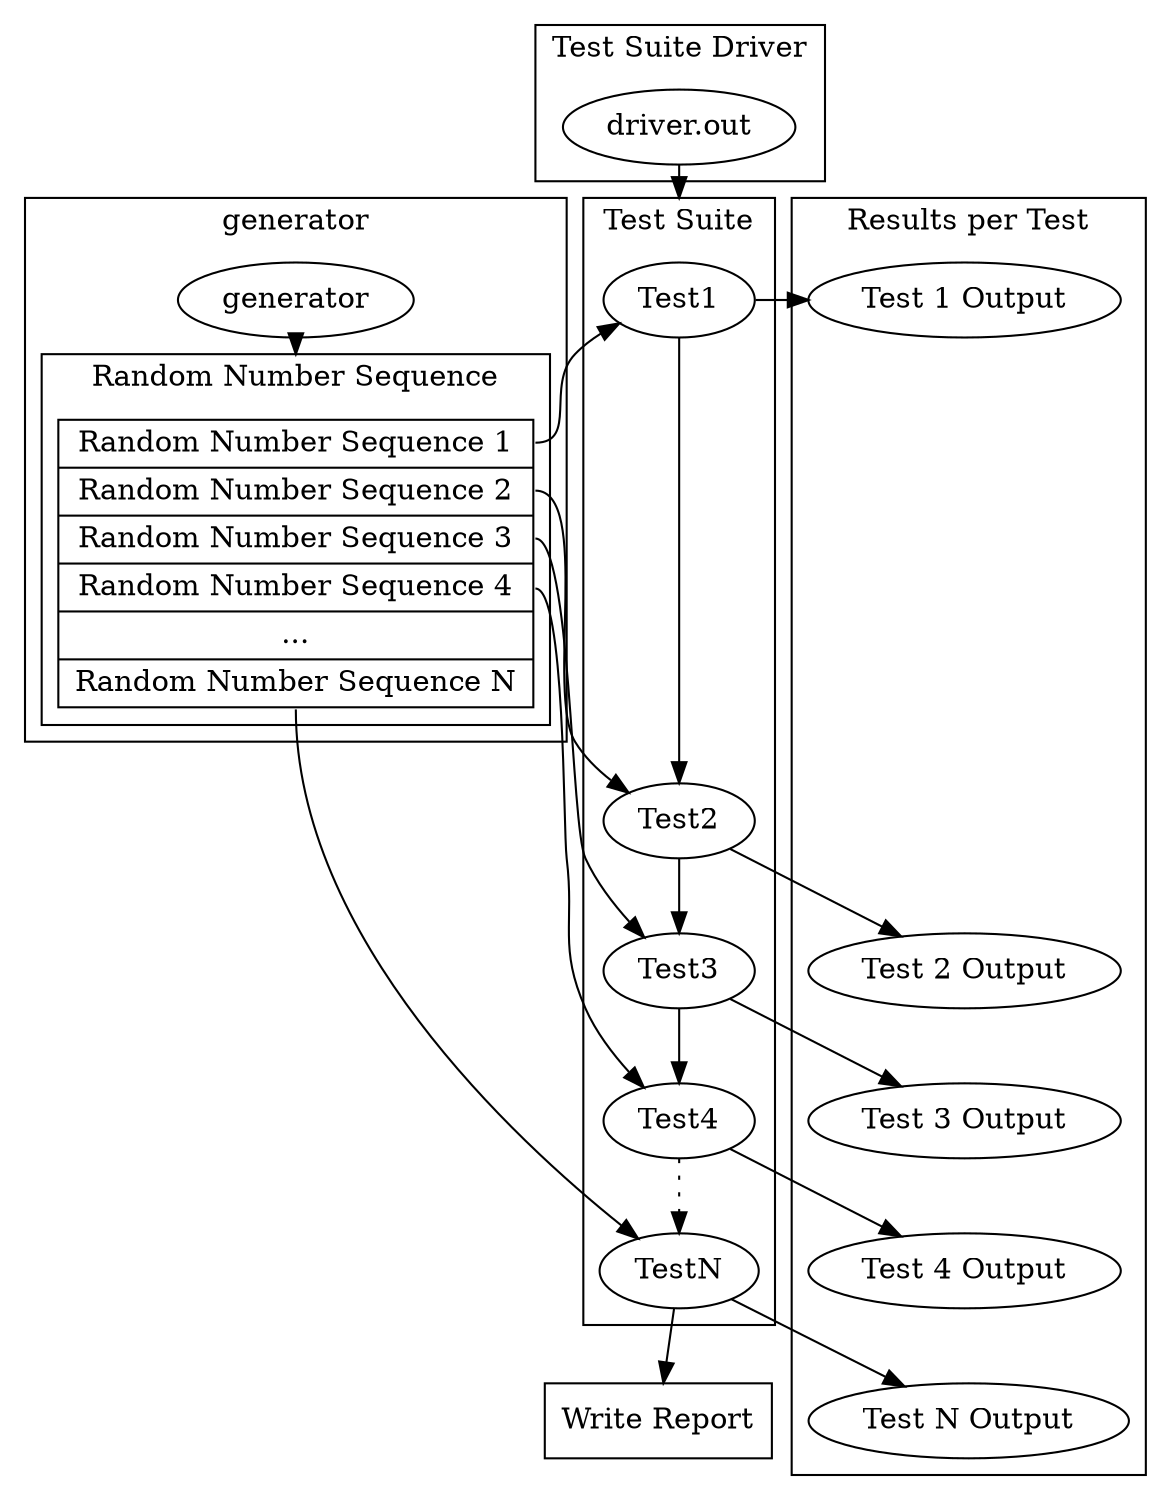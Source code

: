 digraph Testu1_serial {
  Report [ shape = box, label = "Write Report"];

  subgraph cluster_test_suite_driver{
    rank = source;
    label = "Test Suite Driver";
    "driver.out";
  }

  subgraph cluster_test_suite {
    label = "Test Suite";
    Test1;
    Test1 -> Test2
    Test2 -> Test3
    Test3 -> Test4
    Test4 -> TestN [ style = dotted ];
  }

  subgraph cluster_generator {
    label = "generator"
    generator [constraint = false] ;
    subgraph cluster_randomNumberSequence{
      label = "Random Number Sequence"
      node [shape = record]
      struct1 [ label = " { <randomNumberSeq1> Random Number Sequence 1 |
      <randomNumberSeq2> Random Number Sequence 2 |
      <randomNumberSeq3> Random Number Sequence 3 |
      <randomNumberSeq4> Random Number Sequence 4 |
      ... |
      <randomNumberSeqN> Random Number Sequence N } " ]
    }
  }
 
  subgraph cluster_test_results{
    label = "Results per Test"
    "Test 1 Output";
    "Test 2 Output";
    "Test 3 Output";
    "Test 4 Output";
    "Test N Output";
  }

  newrank=true;
  { rank = same; generator; Test1; "Test 1 Output" };
  compound = true;
  "driver.out" -> Test1 [lhead = cluster_test_suite];
  struct1:randomNumberSeq1 -> Test1;
  struct1:randomNumberSeq2 -> Test2;
  struct1:randomNumberSeq3 -> Test3;
  struct1:randomNumberSeq4 -> Test4;
  struct1:randomNumberSeqN -> TestN;
  generator -> struct1:randomNumberSeq1 [ lhead = cluster_randomNumberSequence];
  Test1 -> "Test 1 Output"
  Test2 -> "Test 2 Output"
  Test3 -> "Test 3 Output"
  Test4 -> "Test 4 Output"
  TestN -> "Test N Output"
  TestN -> Report;
}
